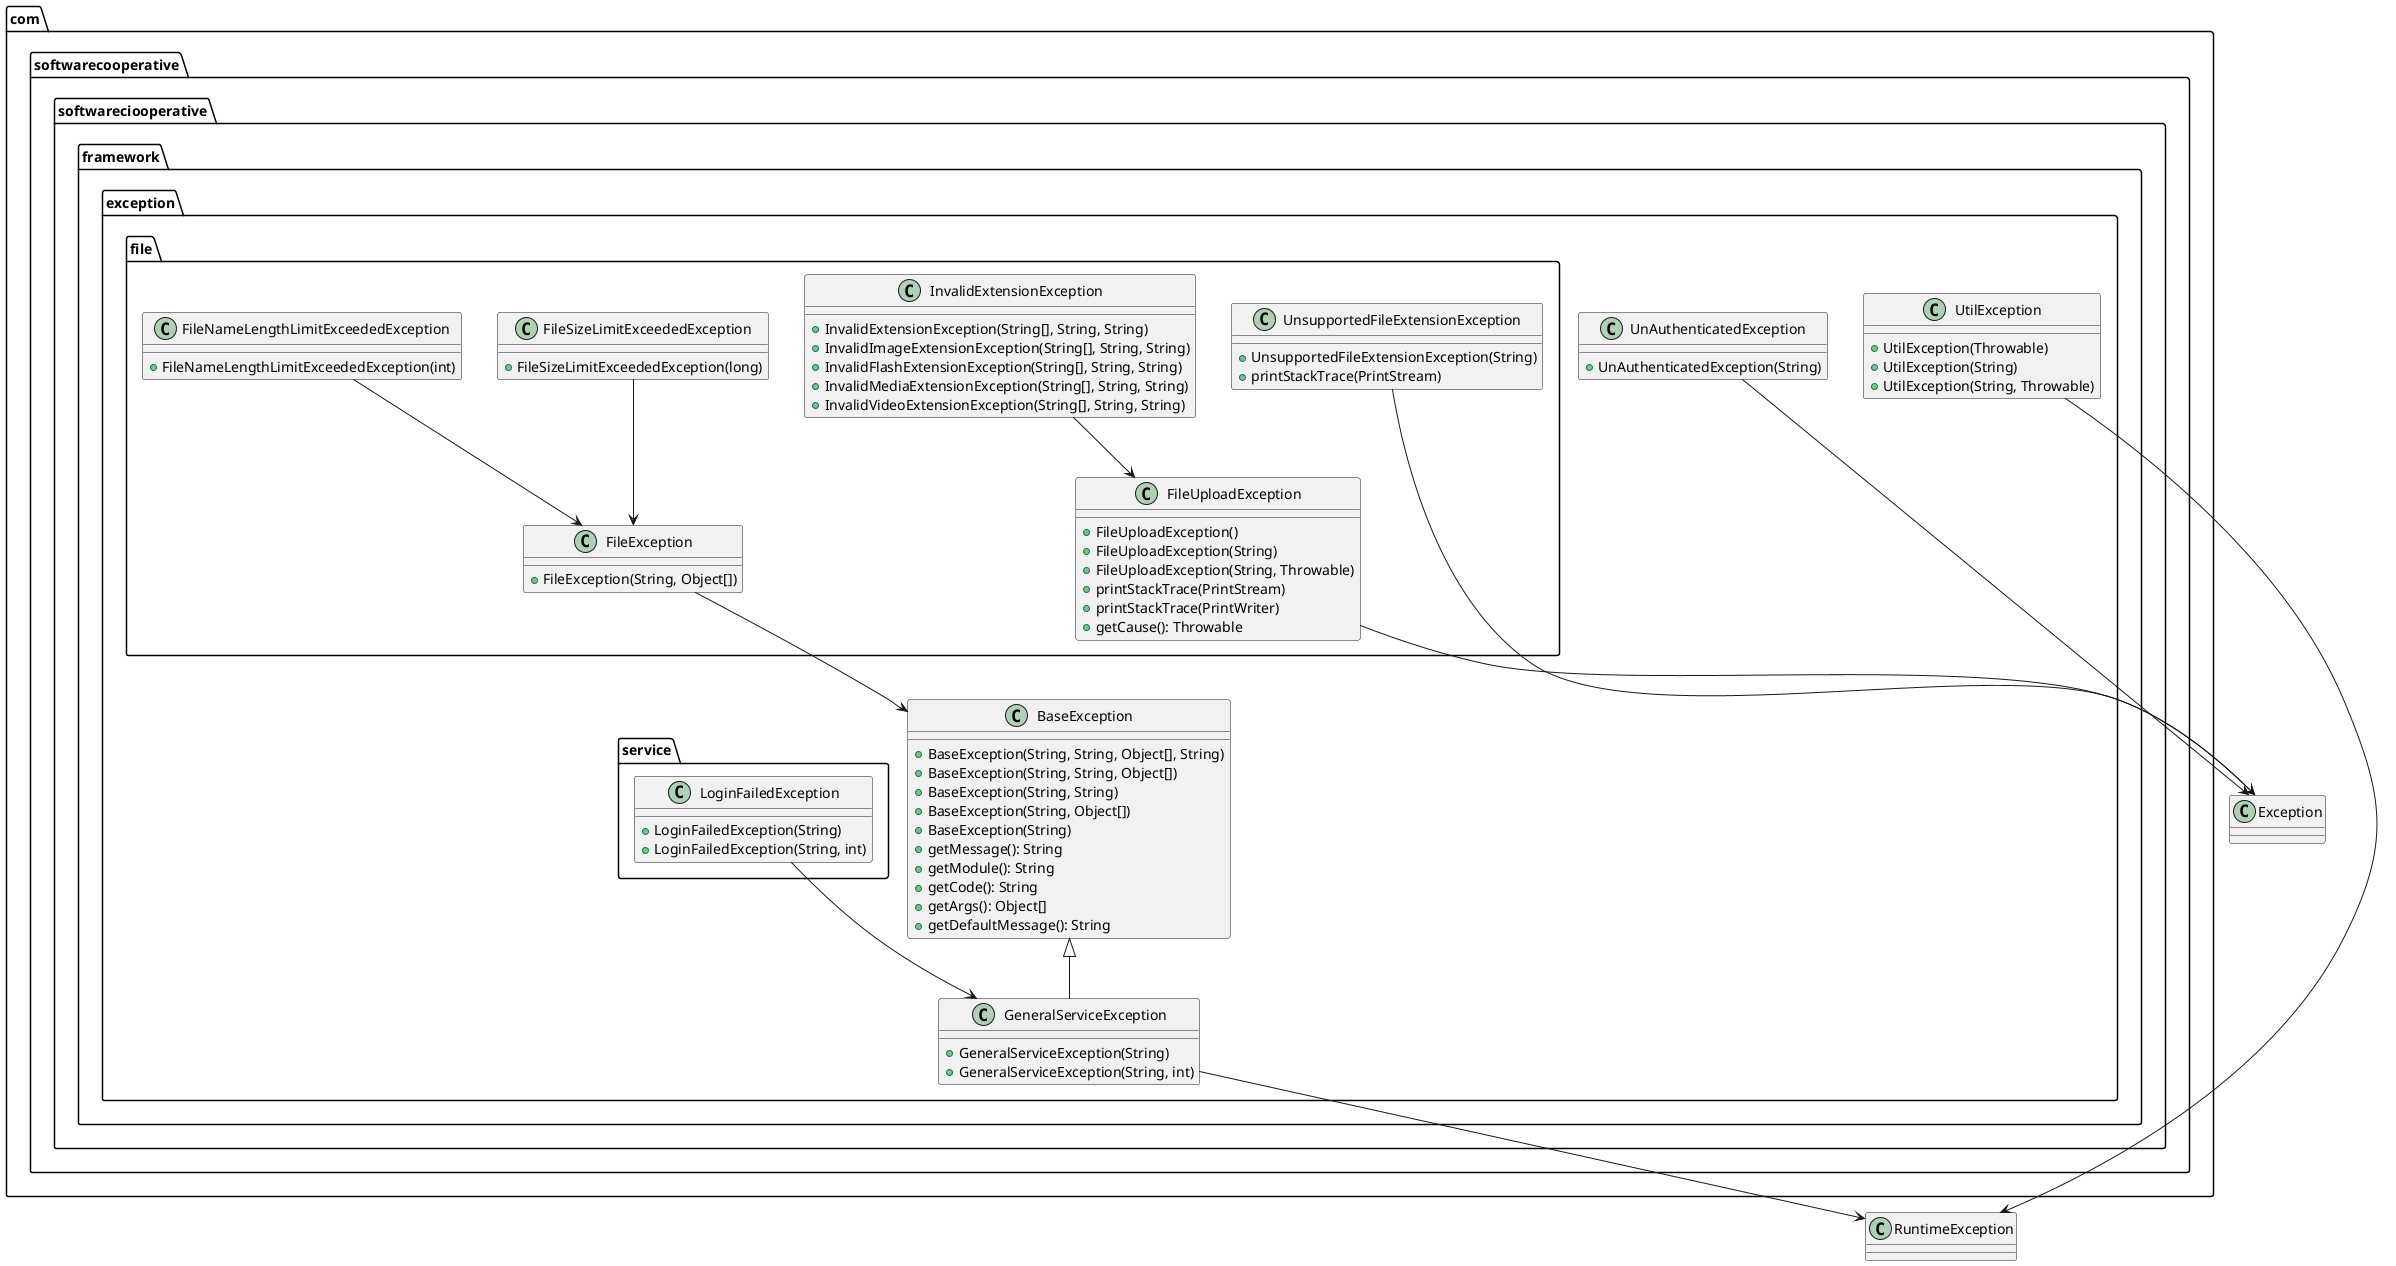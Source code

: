 @startuml

package "com.softwarecooperative.softwareciooperative.framework.exception.file" {
    class FileException {
        + FileException(String, Object[])
    }
    class FileNameLengthLimitExceededException {
        + FileNameLengthLimitExceededException(int)
    }
    class FileSizeLimitExceededException {
        + FileSizeLimitExceededException(long)
    }
    class FileUploadException {
        + FileUploadException()
        + FileUploadException(String)
        + FileUploadException(String, Throwable)
        + printStackTrace(PrintStream)
        + printStackTrace(PrintWriter)
        + getCause(): Throwable
    }
    class InvalidExtensionException {
        + InvalidExtensionException(String[], String, String)
        + InvalidImageExtensionException(String[], String, String)
        + InvalidFlashExtensionException(String[], String, String)
        + InvalidMediaExtensionException(String[], String, String)
        + InvalidVideoExtensionException(String[], String, String)
    }
    class UnsupportedFileExtensionException {
        + UnsupportedFileExtensionException(String)
        + printStackTrace(PrintStream)
    }
}

package "com.softwarecooperative.softwareciooperative.framework.exception.service" {
    class LoginFailedException {
        + LoginFailedException(String)
        + LoginFailedException(String, int)
    }
}

package "com.softwarecooperative.softwareciooperative.framework.exception" {
    class BaseException {
        + BaseException(String, String, Object[], String)
        + BaseException(String, String, Object[])
        + BaseException(String, String)
        + BaseException(String, Object[])
        + BaseException(String)
        + getMessage(): String
        + getModule(): String
        + getCode(): String
        + getArgs(): Object[]
        + getDefaultMessage(): String
    }
    class GeneralServiceException {
        + GeneralServiceException(String)
        + GeneralServiceException(String, int)
    }
    class UnAuthenticatedException {
        + UnAuthenticatedException(String)
    }
    class UtilException {
        + UtilException(Throwable)
        + UtilException(String)
        + UtilException(String, Throwable)
    }
}

FileException --> BaseException
FileNameLengthLimitExceededException --> FileException
FileSizeLimitExceededException --> FileException
FileUploadException --> Exception
InvalidExtensionException --> FileUploadException
UnsupportedFileExtensionException --> Exception
LoginFailedException --> GeneralServiceException
BaseException <|-- GeneralServiceException
GeneralServiceException --> RuntimeException
UnAuthenticatedException --> Exception
UtilException --> RuntimeException

@enduml
